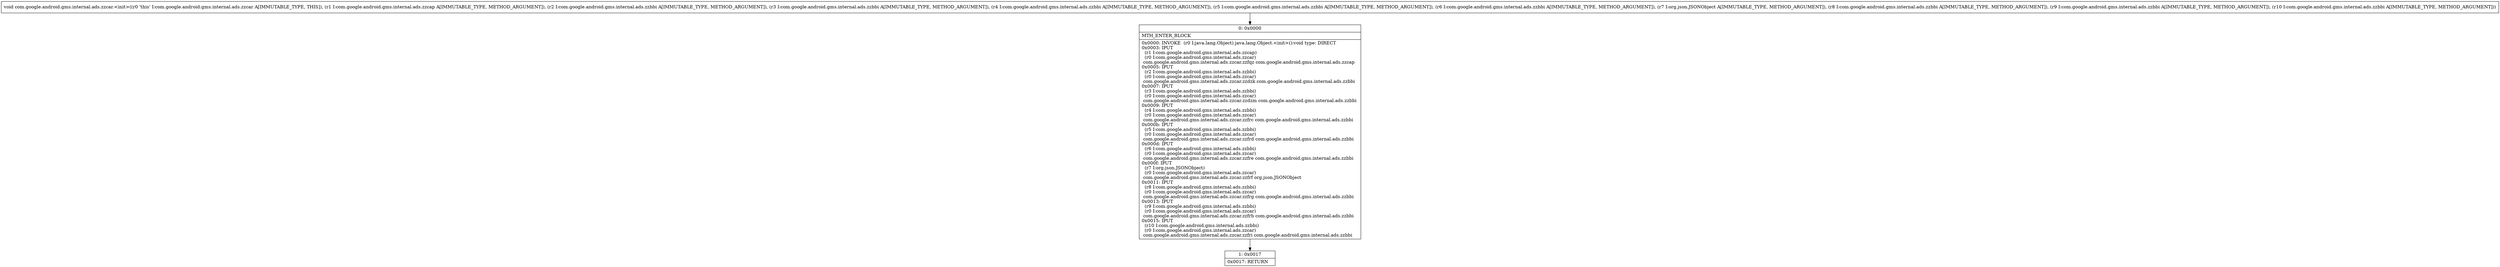 digraph "CFG forcom.google.android.gms.internal.ads.zzcar.\<init\>(Lcom\/google\/android\/gms\/internal\/ads\/zzcap;Lcom\/google\/android\/gms\/internal\/ads\/zzbbi;Lcom\/google\/android\/gms\/internal\/ads\/zzbbi;Lcom\/google\/android\/gms\/internal\/ads\/zzbbi;Lcom\/google\/android\/gms\/internal\/ads\/zzbbi;Lcom\/google\/android\/gms\/internal\/ads\/zzbbi;Lorg\/json\/JSONObject;Lcom\/google\/android\/gms\/internal\/ads\/zzbbi;Lcom\/google\/android\/gms\/internal\/ads\/zzbbi;Lcom\/google\/android\/gms\/internal\/ads\/zzbbi;)V" {
Node_0 [shape=record,label="{0\:\ 0x0000|MTH_ENTER_BLOCK\l|0x0000: INVOKE  (r0 I:java.lang.Object) java.lang.Object.\<init\>():void type: DIRECT \l0x0003: IPUT  \l  (r1 I:com.google.android.gms.internal.ads.zzcap)\l  (r0 I:com.google.android.gms.internal.ads.zzcar)\l com.google.android.gms.internal.ads.zzcar.zzfqz com.google.android.gms.internal.ads.zzcap \l0x0005: IPUT  \l  (r2 I:com.google.android.gms.internal.ads.zzbbi)\l  (r0 I:com.google.android.gms.internal.ads.zzcar)\l com.google.android.gms.internal.ads.zzcar.zzdzk com.google.android.gms.internal.ads.zzbbi \l0x0007: IPUT  \l  (r3 I:com.google.android.gms.internal.ads.zzbbi)\l  (r0 I:com.google.android.gms.internal.ads.zzcar)\l com.google.android.gms.internal.ads.zzcar.zzdzm com.google.android.gms.internal.ads.zzbbi \l0x0009: IPUT  \l  (r4 I:com.google.android.gms.internal.ads.zzbbi)\l  (r0 I:com.google.android.gms.internal.ads.zzcar)\l com.google.android.gms.internal.ads.zzcar.zzfrc com.google.android.gms.internal.ads.zzbbi \l0x000b: IPUT  \l  (r5 I:com.google.android.gms.internal.ads.zzbbi)\l  (r0 I:com.google.android.gms.internal.ads.zzcar)\l com.google.android.gms.internal.ads.zzcar.zzfrd com.google.android.gms.internal.ads.zzbbi \l0x000d: IPUT  \l  (r6 I:com.google.android.gms.internal.ads.zzbbi)\l  (r0 I:com.google.android.gms.internal.ads.zzcar)\l com.google.android.gms.internal.ads.zzcar.zzfre com.google.android.gms.internal.ads.zzbbi \l0x000f: IPUT  \l  (r7 I:org.json.JSONObject)\l  (r0 I:com.google.android.gms.internal.ads.zzcar)\l com.google.android.gms.internal.ads.zzcar.zzfrf org.json.JSONObject \l0x0011: IPUT  \l  (r8 I:com.google.android.gms.internal.ads.zzbbi)\l  (r0 I:com.google.android.gms.internal.ads.zzcar)\l com.google.android.gms.internal.ads.zzcar.zzfrg com.google.android.gms.internal.ads.zzbbi \l0x0013: IPUT  \l  (r9 I:com.google.android.gms.internal.ads.zzbbi)\l  (r0 I:com.google.android.gms.internal.ads.zzcar)\l com.google.android.gms.internal.ads.zzcar.zzfrh com.google.android.gms.internal.ads.zzbbi \l0x0015: IPUT  \l  (r10 I:com.google.android.gms.internal.ads.zzbbi)\l  (r0 I:com.google.android.gms.internal.ads.zzcar)\l com.google.android.gms.internal.ads.zzcar.zzfri com.google.android.gms.internal.ads.zzbbi \l}"];
Node_1 [shape=record,label="{1\:\ 0x0017|0x0017: RETURN   \l}"];
MethodNode[shape=record,label="{void com.google.android.gms.internal.ads.zzcar.\<init\>((r0 'this' I:com.google.android.gms.internal.ads.zzcar A[IMMUTABLE_TYPE, THIS]), (r1 I:com.google.android.gms.internal.ads.zzcap A[IMMUTABLE_TYPE, METHOD_ARGUMENT]), (r2 I:com.google.android.gms.internal.ads.zzbbi A[IMMUTABLE_TYPE, METHOD_ARGUMENT]), (r3 I:com.google.android.gms.internal.ads.zzbbi A[IMMUTABLE_TYPE, METHOD_ARGUMENT]), (r4 I:com.google.android.gms.internal.ads.zzbbi A[IMMUTABLE_TYPE, METHOD_ARGUMENT]), (r5 I:com.google.android.gms.internal.ads.zzbbi A[IMMUTABLE_TYPE, METHOD_ARGUMENT]), (r6 I:com.google.android.gms.internal.ads.zzbbi A[IMMUTABLE_TYPE, METHOD_ARGUMENT]), (r7 I:org.json.JSONObject A[IMMUTABLE_TYPE, METHOD_ARGUMENT]), (r8 I:com.google.android.gms.internal.ads.zzbbi A[IMMUTABLE_TYPE, METHOD_ARGUMENT]), (r9 I:com.google.android.gms.internal.ads.zzbbi A[IMMUTABLE_TYPE, METHOD_ARGUMENT]), (r10 I:com.google.android.gms.internal.ads.zzbbi A[IMMUTABLE_TYPE, METHOD_ARGUMENT])) }"];
MethodNode -> Node_0;
Node_0 -> Node_1;
}

